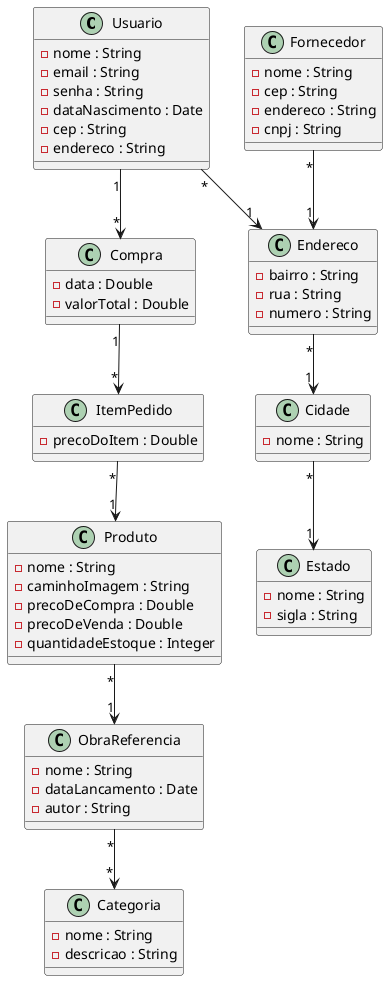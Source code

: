 @startuml diagrama

class Usuario {
    -nome : String
    -email : String
    -senha : String
    -dataNascimento : Date
    -cep : String
    -endereco : String
}

class Compra {
    -data : Double
    -valorTotal : Double
}

class ItemPedido {
    -precoDoItem : Double
}

class Produto {
    -nome : String
    -caminhoImagem : String
    -precoDeCompra : Double
    -precoDeVenda : Double
    -quantidadeEstoque : Integer
}

class Categoria {
    -nome : String
    -descricao : String
}

class ObraReferencia {
    -nome : String
    -dataLancamento : Date
    -autor : String

}

class Fornecedor {
    -nome : String
    -cep : String
    -endereco : String
    -cnpj : String
}

class Endereco {
    -bairro : String
    -rua : String
    -numero : String
}

class Estado {
    -nome : String
    -sigla : String
}

class Cidade {
    -nome : String
}

Usuario "1" --> "*" Compra
Usuario "*" --> "1" Endereco
Compra "1" --> "*" ItemPedido
Fornecedor "*" --> "1" Endereco
Endereco "*" --> "1" Cidade
Cidade "*" --> "1" Estado
ItemPedido "*" --> "1" Produto
Produto "*" --> "1" ObraReferencia
ObraReferencia "*" --> "*" Categoria


@enduml